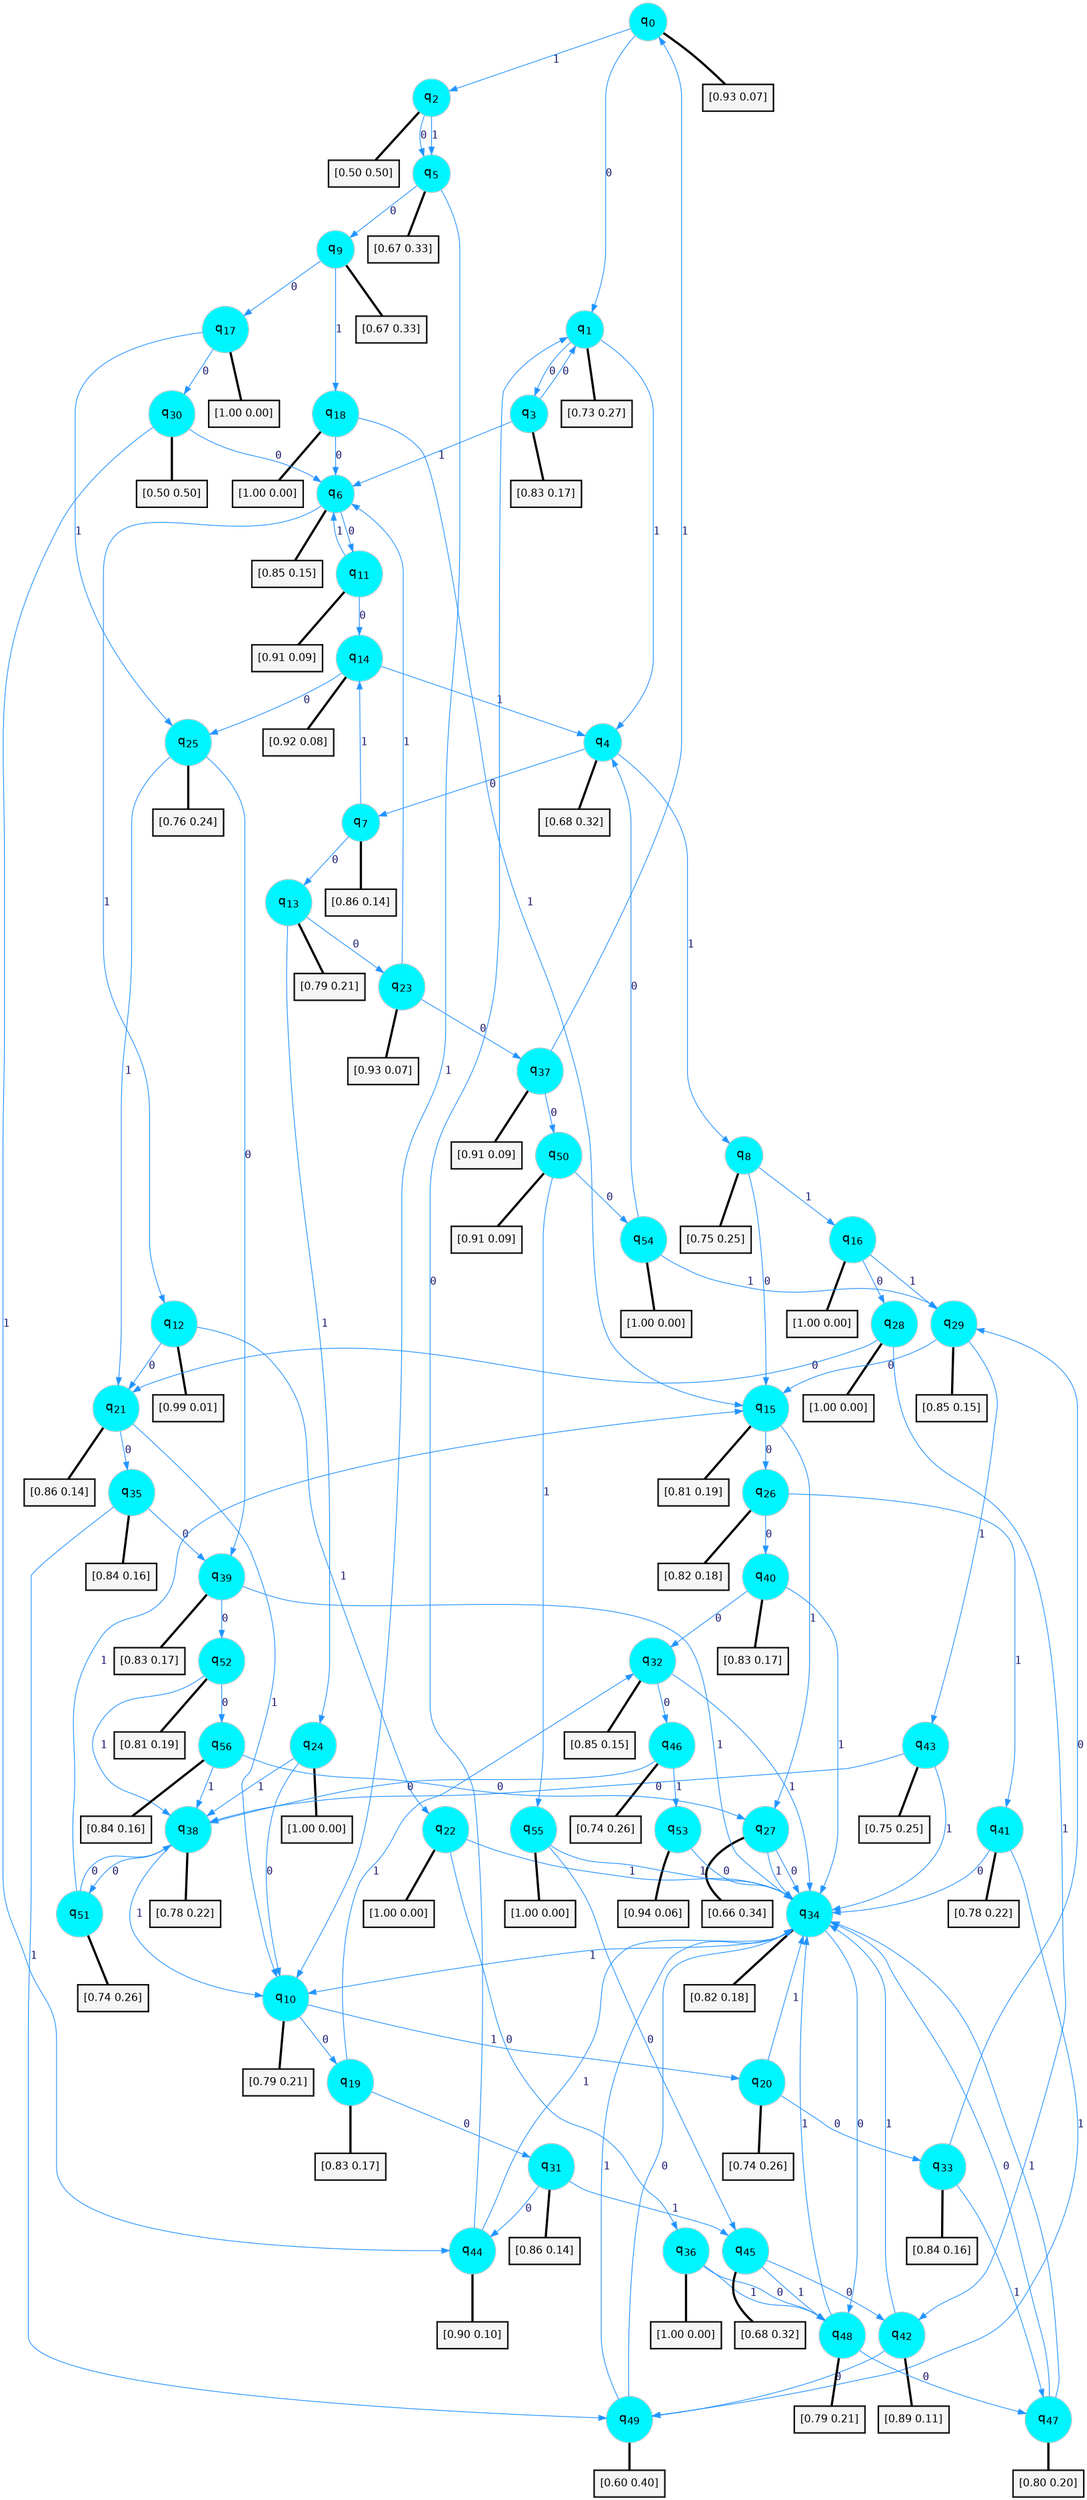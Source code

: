 digraph G {
graph [
bgcolor=transparent, dpi=300, rankdir=TD, size="40,25"];
node [
color=gray, fillcolor=turquoise1, fontcolor=black, fontname=Helvetica, fontsize=16, fontweight=bold, shape=circle, style=filled];
edge [
arrowsize=1, color=dodgerblue1, fontcolor=midnightblue, fontname=courier, fontweight=bold, penwidth=1, style=solid, weight=20];
0[label=<q<SUB>0</SUB>>];
1[label=<q<SUB>1</SUB>>];
2[label=<q<SUB>2</SUB>>];
3[label=<q<SUB>3</SUB>>];
4[label=<q<SUB>4</SUB>>];
5[label=<q<SUB>5</SUB>>];
6[label=<q<SUB>6</SUB>>];
7[label=<q<SUB>7</SUB>>];
8[label=<q<SUB>8</SUB>>];
9[label=<q<SUB>9</SUB>>];
10[label=<q<SUB>10</SUB>>];
11[label=<q<SUB>11</SUB>>];
12[label=<q<SUB>12</SUB>>];
13[label=<q<SUB>13</SUB>>];
14[label=<q<SUB>14</SUB>>];
15[label=<q<SUB>15</SUB>>];
16[label=<q<SUB>16</SUB>>];
17[label=<q<SUB>17</SUB>>];
18[label=<q<SUB>18</SUB>>];
19[label=<q<SUB>19</SUB>>];
20[label=<q<SUB>20</SUB>>];
21[label=<q<SUB>21</SUB>>];
22[label=<q<SUB>22</SUB>>];
23[label=<q<SUB>23</SUB>>];
24[label=<q<SUB>24</SUB>>];
25[label=<q<SUB>25</SUB>>];
26[label=<q<SUB>26</SUB>>];
27[label=<q<SUB>27</SUB>>];
28[label=<q<SUB>28</SUB>>];
29[label=<q<SUB>29</SUB>>];
30[label=<q<SUB>30</SUB>>];
31[label=<q<SUB>31</SUB>>];
32[label=<q<SUB>32</SUB>>];
33[label=<q<SUB>33</SUB>>];
34[label=<q<SUB>34</SUB>>];
35[label=<q<SUB>35</SUB>>];
36[label=<q<SUB>36</SUB>>];
37[label=<q<SUB>37</SUB>>];
38[label=<q<SUB>38</SUB>>];
39[label=<q<SUB>39</SUB>>];
40[label=<q<SUB>40</SUB>>];
41[label=<q<SUB>41</SUB>>];
42[label=<q<SUB>42</SUB>>];
43[label=<q<SUB>43</SUB>>];
44[label=<q<SUB>44</SUB>>];
45[label=<q<SUB>45</SUB>>];
46[label=<q<SUB>46</SUB>>];
47[label=<q<SUB>47</SUB>>];
48[label=<q<SUB>48</SUB>>];
49[label=<q<SUB>49</SUB>>];
50[label=<q<SUB>50</SUB>>];
51[label=<q<SUB>51</SUB>>];
52[label=<q<SUB>52</SUB>>];
53[label=<q<SUB>53</SUB>>];
54[label=<q<SUB>54</SUB>>];
55[label=<q<SUB>55</SUB>>];
56[label=<q<SUB>56</SUB>>];
57[label="[0.93 0.07]", shape=box,fontcolor=black, fontname=Helvetica, fontsize=14, penwidth=2, fillcolor=whitesmoke,color=black];
58[label="[0.73 0.27]", shape=box,fontcolor=black, fontname=Helvetica, fontsize=14, penwidth=2, fillcolor=whitesmoke,color=black];
59[label="[0.50 0.50]", shape=box,fontcolor=black, fontname=Helvetica, fontsize=14, penwidth=2, fillcolor=whitesmoke,color=black];
60[label="[0.83 0.17]", shape=box,fontcolor=black, fontname=Helvetica, fontsize=14, penwidth=2, fillcolor=whitesmoke,color=black];
61[label="[0.68 0.32]", shape=box,fontcolor=black, fontname=Helvetica, fontsize=14, penwidth=2, fillcolor=whitesmoke,color=black];
62[label="[0.67 0.33]", shape=box,fontcolor=black, fontname=Helvetica, fontsize=14, penwidth=2, fillcolor=whitesmoke,color=black];
63[label="[0.85 0.15]", shape=box,fontcolor=black, fontname=Helvetica, fontsize=14, penwidth=2, fillcolor=whitesmoke,color=black];
64[label="[0.86 0.14]", shape=box,fontcolor=black, fontname=Helvetica, fontsize=14, penwidth=2, fillcolor=whitesmoke,color=black];
65[label="[0.75 0.25]", shape=box,fontcolor=black, fontname=Helvetica, fontsize=14, penwidth=2, fillcolor=whitesmoke,color=black];
66[label="[0.67 0.33]", shape=box,fontcolor=black, fontname=Helvetica, fontsize=14, penwidth=2, fillcolor=whitesmoke,color=black];
67[label="[0.79 0.21]", shape=box,fontcolor=black, fontname=Helvetica, fontsize=14, penwidth=2, fillcolor=whitesmoke,color=black];
68[label="[0.91 0.09]", shape=box,fontcolor=black, fontname=Helvetica, fontsize=14, penwidth=2, fillcolor=whitesmoke,color=black];
69[label="[0.99 0.01]", shape=box,fontcolor=black, fontname=Helvetica, fontsize=14, penwidth=2, fillcolor=whitesmoke,color=black];
70[label="[0.79 0.21]", shape=box,fontcolor=black, fontname=Helvetica, fontsize=14, penwidth=2, fillcolor=whitesmoke,color=black];
71[label="[0.92 0.08]", shape=box,fontcolor=black, fontname=Helvetica, fontsize=14, penwidth=2, fillcolor=whitesmoke,color=black];
72[label="[0.81 0.19]", shape=box,fontcolor=black, fontname=Helvetica, fontsize=14, penwidth=2, fillcolor=whitesmoke,color=black];
73[label="[1.00 0.00]", shape=box,fontcolor=black, fontname=Helvetica, fontsize=14, penwidth=2, fillcolor=whitesmoke,color=black];
74[label="[1.00 0.00]", shape=box,fontcolor=black, fontname=Helvetica, fontsize=14, penwidth=2, fillcolor=whitesmoke,color=black];
75[label="[1.00 0.00]", shape=box,fontcolor=black, fontname=Helvetica, fontsize=14, penwidth=2, fillcolor=whitesmoke,color=black];
76[label="[0.83 0.17]", shape=box,fontcolor=black, fontname=Helvetica, fontsize=14, penwidth=2, fillcolor=whitesmoke,color=black];
77[label="[0.74 0.26]", shape=box,fontcolor=black, fontname=Helvetica, fontsize=14, penwidth=2, fillcolor=whitesmoke,color=black];
78[label="[0.86 0.14]", shape=box,fontcolor=black, fontname=Helvetica, fontsize=14, penwidth=2, fillcolor=whitesmoke,color=black];
79[label="[1.00 0.00]", shape=box,fontcolor=black, fontname=Helvetica, fontsize=14, penwidth=2, fillcolor=whitesmoke,color=black];
80[label="[0.93 0.07]", shape=box,fontcolor=black, fontname=Helvetica, fontsize=14, penwidth=2, fillcolor=whitesmoke,color=black];
81[label="[1.00 0.00]", shape=box,fontcolor=black, fontname=Helvetica, fontsize=14, penwidth=2, fillcolor=whitesmoke,color=black];
82[label="[0.76 0.24]", shape=box,fontcolor=black, fontname=Helvetica, fontsize=14, penwidth=2, fillcolor=whitesmoke,color=black];
83[label="[0.82 0.18]", shape=box,fontcolor=black, fontname=Helvetica, fontsize=14, penwidth=2, fillcolor=whitesmoke,color=black];
84[label="[0.66 0.34]", shape=box,fontcolor=black, fontname=Helvetica, fontsize=14, penwidth=2, fillcolor=whitesmoke,color=black];
85[label="[1.00 0.00]", shape=box,fontcolor=black, fontname=Helvetica, fontsize=14, penwidth=2, fillcolor=whitesmoke,color=black];
86[label="[0.85 0.15]", shape=box,fontcolor=black, fontname=Helvetica, fontsize=14, penwidth=2, fillcolor=whitesmoke,color=black];
87[label="[0.50 0.50]", shape=box,fontcolor=black, fontname=Helvetica, fontsize=14, penwidth=2, fillcolor=whitesmoke,color=black];
88[label="[0.86 0.14]", shape=box,fontcolor=black, fontname=Helvetica, fontsize=14, penwidth=2, fillcolor=whitesmoke,color=black];
89[label="[0.85 0.15]", shape=box,fontcolor=black, fontname=Helvetica, fontsize=14, penwidth=2, fillcolor=whitesmoke,color=black];
90[label="[0.84 0.16]", shape=box,fontcolor=black, fontname=Helvetica, fontsize=14, penwidth=2, fillcolor=whitesmoke,color=black];
91[label="[0.82 0.18]", shape=box,fontcolor=black, fontname=Helvetica, fontsize=14, penwidth=2, fillcolor=whitesmoke,color=black];
92[label="[0.84 0.16]", shape=box,fontcolor=black, fontname=Helvetica, fontsize=14, penwidth=2, fillcolor=whitesmoke,color=black];
93[label="[1.00 0.00]", shape=box,fontcolor=black, fontname=Helvetica, fontsize=14, penwidth=2, fillcolor=whitesmoke,color=black];
94[label="[0.91 0.09]", shape=box,fontcolor=black, fontname=Helvetica, fontsize=14, penwidth=2, fillcolor=whitesmoke,color=black];
95[label="[0.78 0.22]", shape=box,fontcolor=black, fontname=Helvetica, fontsize=14, penwidth=2, fillcolor=whitesmoke,color=black];
96[label="[0.83 0.17]", shape=box,fontcolor=black, fontname=Helvetica, fontsize=14, penwidth=2, fillcolor=whitesmoke,color=black];
97[label="[0.83 0.17]", shape=box,fontcolor=black, fontname=Helvetica, fontsize=14, penwidth=2, fillcolor=whitesmoke,color=black];
98[label="[0.78 0.22]", shape=box,fontcolor=black, fontname=Helvetica, fontsize=14, penwidth=2, fillcolor=whitesmoke,color=black];
99[label="[0.89 0.11]", shape=box,fontcolor=black, fontname=Helvetica, fontsize=14, penwidth=2, fillcolor=whitesmoke,color=black];
100[label="[0.75 0.25]", shape=box,fontcolor=black, fontname=Helvetica, fontsize=14, penwidth=2, fillcolor=whitesmoke,color=black];
101[label="[0.90 0.10]", shape=box,fontcolor=black, fontname=Helvetica, fontsize=14, penwidth=2, fillcolor=whitesmoke,color=black];
102[label="[0.68 0.32]", shape=box,fontcolor=black, fontname=Helvetica, fontsize=14, penwidth=2, fillcolor=whitesmoke,color=black];
103[label="[0.74 0.26]", shape=box,fontcolor=black, fontname=Helvetica, fontsize=14, penwidth=2, fillcolor=whitesmoke,color=black];
104[label="[0.80 0.20]", shape=box,fontcolor=black, fontname=Helvetica, fontsize=14, penwidth=2, fillcolor=whitesmoke,color=black];
105[label="[0.79 0.21]", shape=box,fontcolor=black, fontname=Helvetica, fontsize=14, penwidth=2, fillcolor=whitesmoke,color=black];
106[label="[0.60 0.40]", shape=box,fontcolor=black, fontname=Helvetica, fontsize=14, penwidth=2, fillcolor=whitesmoke,color=black];
107[label="[0.91 0.09]", shape=box,fontcolor=black, fontname=Helvetica, fontsize=14, penwidth=2, fillcolor=whitesmoke,color=black];
108[label="[0.74 0.26]", shape=box,fontcolor=black, fontname=Helvetica, fontsize=14, penwidth=2, fillcolor=whitesmoke,color=black];
109[label="[0.81 0.19]", shape=box,fontcolor=black, fontname=Helvetica, fontsize=14, penwidth=2, fillcolor=whitesmoke,color=black];
110[label="[0.94 0.06]", shape=box,fontcolor=black, fontname=Helvetica, fontsize=14, penwidth=2, fillcolor=whitesmoke,color=black];
111[label="[1.00 0.00]", shape=box,fontcolor=black, fontname=Helvetica, fontsize=14, penwidth=2, fillcolor=whitesmoke,color=black];
112[label="[1.00 0.00]", shape=box,fontcolor=black, fontname=Helvetica, fontsize=14, penwidth=2, fillcolor=whitesmoke,color=black];
113[label="[0.84 0.16]", shape=box,fontcolor=black, fontname=Helvetica, fontsize=14, penwidth=2, fillcolor=whitesmoke,color=black];
0->1 [label=0];
0->2 [label=1];
0->57 [arrowhead=none, penwidth=3,color=black];
1->3 [label=0];
1->4 [label=1];
1->58 [arrowhead=none, penwidth=3,color=black];
2->5 [label=0];
2->5 [label=1];
2->59 [arrowhead=none, penwidth=3,color=black];
3->1 [label=0];
3->6 [label=1];
3->60 [arrowhead=none, penwidth=3,color=black];
4->7 [label=0];
4->8 [label=1];
4->61 [arrowhead=none, penwidth=3,color=black];
5->9 [label=0];
5->10 [label=1];
5->62 [arrowhead=none, penwidth=3,color=black];
6->11 [label=0];
6->12 [label=1];
6->63 [arrowhead=none, penwidth=3,color=black];
7->13 [label=0];
7->14 [label=1];
7->64 [arrowhead=none, penwidth=3,color=black];
8->15 [label=0];
8->16 [label=1];
8->65 [arrowhead=none, penwidth=3,color=black];
9->17 [label=0];
9->18 [label=1];
9->66 [arrowhead=none, penwidth=3,color=black];
10->19 [label=0];
10->20 [label=1];
10->67 [arrowhead=none, penwidth=3,color=black];
11->14 [label=0];
11->6 [label=1];
11->68 [arrowhead=none, penwidth=3,color=black];
12->21 [label=0];
12->22 [label=1];
12->69 [arrowhead=none, penwidth=3,color=black];
13->23 [label=0];
13->24 [label=1];
13->70 [arrowhead=none, penwidth=3,color=black];
14->25 [label=0];
14->4 [label=1];
14->71 [arrowhead=none, penwidth=3,color=black];
15->26 [label=0];
15->27 [label=1];
15->72 [arrowhead=none, penwidth=3,color=black];
16->28 [label=0];
16->29 [label=1];
16->73 [arrowhead=none, penwidth=3,color=black];
17->30 [label=0];
17->25 [label=1];
17->74 [arrowhead=none, penwidth=3,color=black];
18->6 [label=0];
18->15 [label=1];
18->75 [arrowhead=none, penwidth=3,color=black];
19->31 [label=0];
19->32 [label=1];
19->76 [arrowhead=none, penwidth=3,color=black];
20->33 [label=0];
20->34 [label=1];
20->77 [arrowhead=none, penwidth=3,color=black];
21->35 [label=0];
21->10 [label=1];
21->78 [arrowhead=none, penwidth=3,color=black];
22->36 [label=0];
22->34 [label=1];
22->79 [arrowhead=none, penwidth=3,color=black];
23->37 [label=0];
23->6 [label=1];
23->80 [arrowhead=none, penwidth=3,color=black];
24->10 [label=0];
24->38 [label=1];
24->81 [arrowhead=none, penwidth=3,color=black];
25->39 [label=0];
25->21 [label=1];
25->82 [arrowhead=none, penwidth=3,color=black];
26->40 [label=0];
26->41 [label=1];
26->83 [arrowhead=none, penwidth=3,color=black];
27->34 [label=0];
27->34 [label=1];
27->84 [arrowhead=none, penwidth=3,color=black];
28->21 [label=0];
28->42 [label=1];
28->85 [arrowhead=none, penwidth=3,color=black];
29->15 [label=0];
29->43 [label=1];
29->86 [arrowhead=none, penwidth=3,color=black];
30->6 [label=0];
30->44 [label=1];
30->87 [arrowhead=none, penwidth=3,color=black];
31->44 [label=0];
31->45 [label=1];
31->88 [arrowhead=none, penwidth=3,color=black];
32->46 [label=0];
32->34 [label=1];
32->89 [arrowhead=none, penwidth=3,color=black];
33->29 [label=0];
33->47 [label=1];
33->90 [arrowhead=none, penwidth=3,color=black];
34->48 [label=0];
34->10 [label=1];
34->91 [arrowhead=none, penwidth=3,color=black];
35->39 [label=0];
35->49 [label=1];
35->92 [arrowhead=none, penwidth=3,color=black];
36->48 [label=0];
36->48 [label=1];
36->93 [arrowhead=none, penwidth=3,color=black];
37->50 [label=0];
37->0 [label=1];
37->94 [arrowhead=none, penwidth=3,color=black];
38->51 [label=0];
38->10 [label=1];
38->95 [arrowhead=none, penwidth=3,color=black];
39->52 [label=0];
39->34 [label=1];
39->96 [arrowhead=none, penwidth=3,color=black];
40->32 [label=0];
40->34 [label=1];
40->97 [arrowhead=none, penwidth=3,color=black];
41->34 [label=0];
41->49 [label=1];
41->98 [arrowhead=none, penwidth=3,color=black];
42->49 [label=0];
42->34 [label=1];
42->99 [arrowhead=none, penwidth=3,color=black];
43->38 [label=0];
43->34 [label=1];
43->100 [arrowhead=none, penwidth=3,color=black];
44->1 [label=0];
44->34 [label=1];
44->101 [arrowhead=none, penwidth=3,color=black];
45->42 [label=0];
45->48 [label=1];
45->102 [arrowhead=none, penwidth=3,color=black];
46->38 [label=0];
46->53 [label=1];
46->103 [arrowhead=none, penwidth=3,color=black];
47->34 [label=0];
47->34 [label=1];
47->104 [arrowhead=none, penwidth=3,color=black];
48->47 [label=0];
48->34 [label=1];
48->105 [arrowhead=none, penwidth=3,color=black];
49->34 [label=0];
49->34 [label=1];
49->106 [arrowhead=none, penwidth=3,color=black];
50->54 [label=0];
50->55 [label=1];
50->107 [arrowhead=none, penwidth=3,color=black];
51->38 [label=0];
51->15 [label=1];
51->108 [arrowhead=none, penwidth=3,color=black];
52->56 [label=0];
52->38 [label=1];
52->109 [arrowhead=none, penwidth=3,color=black];
53->34 [label=0];
53->110 [arrowhead=none, penwidth=3,color=black];
54->4 [label=0];
54->29 [label=1];
54->111 [arrowhead=none, penwidth=3,color=black];
55->45 [label=0];
55->34 [label=1];
55->112 [arrowhead=none, penwidth=3,color=black];
56->27 [label=0];
56->38 [label=1];
56->113 [arrowhead=none, penwidth=3,color=black];
}
